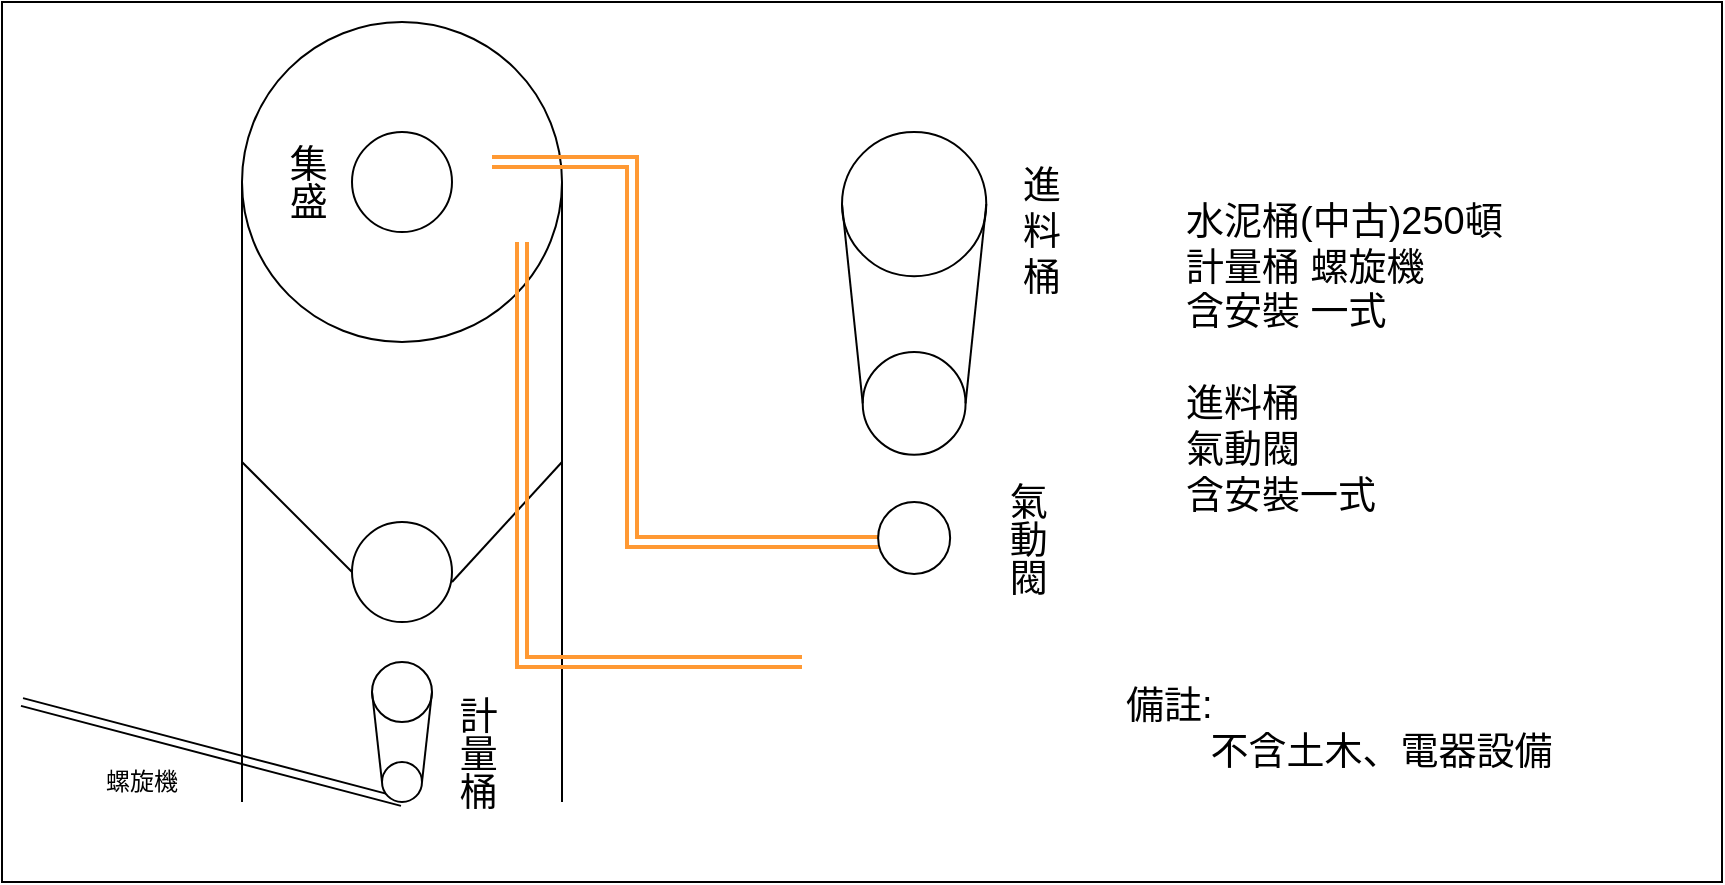 <mxfile version="26.2.12">
  <diagram name="第 1 页" id="KvyMxOhW3KtLjB043KVP">
    <mxGraphModel dx="1183" dy="626" grid="1" gridSize="10" guides="1" tooltips="1" connect="1" arrows="1" fold="1" page="1" pageScale="1" pageWidth="827" pageHeight="1169" math="0" shadow="0">
      <root>
        <mxCell id="0" />
        <mxCell id="1" parent="0" />
        <mxCell id="L8_3Eq7ttX2pcFZH22y1-33" value="" style="rounded=0;whiteSpace=wrap;html=1;" vertex="1" parent="1">
          <mxGeometry x="20" y="370" width="860" height="440" as="geometry" />
        </mxCell>
        <mxCell id="L8_3Eq7ttX2pcFZH22y1-1" value="" style="ellipse;whiteSpace=wrap;html=1;aspect=fixed;" vertex="1" parent="1">
          <mxGeometry x="140" y="380" width="160" height="160" as="geometry" />
        </mxCell>
        <mxCell id="L8_3Eq7ttX2pcFZH22y1-2" value="" style="ellipse;whiteSpace=wrap;html=1;aspect=fixed;" vertex="1" parent="1">
          <mxGeometry x="195" y="435" width="50" height="50" as="geometry" />
        </mxCell>
        <mxCell id="L8_3Eq7ttX2pcFZH22y1-4" value="&lt;font style=&quot;font-size: 19px;&quot;&gt;集盛&lt;/font&gt;" style="text;html=1;align=center;verticalAlign=middle;whiteSpace=wrap;rounded=0;horizontal=1;textDirection=vertical-lr;" vertex="1" parent="1">
          <mxGeometry x="160" y="435" width="20" height="50" as="geometry" />
        </mxCell>
        <mxCell id="L8_3Eq7ttX2pcFZH22y1-5" value="" style="endArrow=none;html=1;rounded=0;entryX=0;entryY=0.5;entryDx=0;entryDy=0;" edge="1" parent="1" target="L8_3Eq7ttX2pcFZH22y1-1">
          <mxGeometry width="50" height="50" relative="1" as="geometry">
            <mxPoint x="140" y="770" as="sourcePoint" />
            <mxPoint x="370" y="540" as="targetPoint" />
          </mxGeometry>
        </mxCell>
        <mxCell id="L8_3Eq7ttX2pcFZH22y1-6" value="" style="endArrow=none;html=1;rounded=0;entryX=0;entryY=0.5;entryDx=0;entryDy=0;" edge="1" parent="1">
          <mxGeometry width="50" height="50" relative="1" as="geometry">
            <mxPoint x="300" y="770" as="sourcePoint" />
            <mxPoint x="300" y="460" as="targetPoint" />
          </mxGeometry>
        </mxCell>
        <mxCell id="L8_3Eq7ttX2pcFZH22y1-7" value="" style="ellipse;whiteSpace=wrap;html=1;aspect=fixed;" vertex="1" parent="1">
          <mxGeometry x="195" y="630" width="50" height="50" as="geometry" />
        </mxCell>
        <mxCell id="L8_3Eq7ttX2pcFZH22y1-8" value="" style="endArrow=none;html=1;rounded=0;" edge="1" parent="1">
          <mxGeometry width="50" height="50" relative="1" as="geometry">
            <mxPoint x="245" y="660" as="sourcePoint" />
            <mxPoint x="300" y="600" as="targetPoint" />
          </mxGeometry>
        </mxCell>
        <mxCell id="L8_3Eq7ttX2pcFZH22y1-9" value="" style="endArrow=none;html=1;rounded=0;exitX=0;exitY=0.5;exitDx=0;exitDy=0;" edge="1" parent="1" source="L8_3Eq7ttX2pcFZH22y1-7">
          <mxGeometry width="50" height="50" relative="1" as="geometry">
            <mxPoint x="255" y="670" as="sourcePoint" />
            <mxPoint x="140" y="600" as="targetPoint" />
          </mxGeometry>
        </mxCell>
        <mxCell id="L8_3Eq7ttX2pcFZH22y1-10" value="" style="ellipse;whiteSpace=wrap;html=1;aspect=fixed;" vertex="1" parent="1">
          <mxGeometry x="205" y="700" width="30" height="30" as="geometry" />
        </mxCell>
        <mxCell id="L8_3Eq7ttX2pcFZH22y1-12" value="" style="shape=link;html=1;rounded=0;entryX=0.5;entryY=1;entryDx=0;entryDy=0;" edge="1" parent="1" target="L8_3Eq7ttX2pcFZH22y1-11">
          <mxGeometry width="100" relative="1" as="geometry">
            <mxPoint x="30" y="720" as="sourcePoint" />
            <mxPoint x="220" y="780" as="targetPoint" />
          </mxGeometry>
        </mxCell>
        <mxCell id="L8_3Eq7ttX2pcFZH22y1-15" style="rounded=0;orthogonalLoop=1;jettySize=auto;html=1;exitX=1;exitY=0.5;exitDx=0;exitDy=0;entryX=1;entryY=0.5;entryDx=0;entryDy=0;strokeColor=default;endArrow=none;startFill=0;" edge="1" parent="1" source="L8_3Eq7ttX2pcFZH22y1-11" target="L8_3Eq7ttX2pcFZH22y1-10">
          <mxGeometry relative="1" as="geometry" />
        </mxCell>
        <mxCell id="L8_3Eq7ttX2pcFZH22y1-16" style="rounded=0;orthogonalLoop=1;jettySize=auto;html=1;exitX=0;exitY=0.5;exitDx=0;exitDy=0;entryX=0;entryY=0.5;entryDx=0;entryDy=0;endArrow=none;startFill=0;" edge="1" parent="1" source="L8_3Eq7ttX2pcFZH22y1-11" target="L8_3Eq7ttX2pcFZH22y1-10">
          <mxGeometry relative="1" as="geometry" />
        </mxCell>
        <mxCell id="L8_3Eq7ttX2pcFZH22y1-11" value="" style="ellipse;whiteSpace=wrap;html=1;aspect=fixed;" vertex="1" parent="1">
          <mxGeometry x="210" y="750" width="20" height="20" as="geometry" />
        </mxCell>
        <mxCell id="L8_3Eq7ttX2pcFZH22y1-13" value="螺旋機" style="text;html=1;align=center;verticalAlign=middle;whiteSpace=wrap;rounded=0;" vertex="1" parent="1">
          <mxGeometry x="60" y="745" width="60" height="30" as="geometry" />
        </mxCell>
        <mxCell id="L8_3Eq7ttX2pcFZH22y1-17" value="&lt;font style=&quot;font-size: 19px;&quot;&gt;計量桶&lt;/font&gt;" style="text;html=1;align=center;verticalAlign=middle;whiteSpace=wrap;rounded=0;horizontal=1;textDirection=vertical-lr;" vertex="1" parent="1">
          <mxGeometry x="245" y="710" width="20" height="70" as="geometry" />
        </mxCell>
        <mxCell id="L8_3Eq7ttX2pcFZH22y1-18" value="" style="ellipse;whiteSpace=wrap;html=1;aspect=fixed;" vertex="1" parent="1">
          <mxGeometry x="440" y="435" width="72.14" height="72.14" as="geometry" />
        </mxCell>
        <mxCell id="L8_3Eq7ttX2pcFZH22y1-21" value="" style="ellipse;whiteSpace=wrap;html=1;aspect=fixed;" vertex="1" parent="1">
          <mxGeometry x="450.36" y="545" width="51.43" height="51.43" as="geometry" />
        </mxCell>
        <mxCell id="L8_3Eq7ttX2pcFZH22y1-19" style="rounded=0;orthogonalLoop=1;jettySize=auto;html=1;exitX=1;exitY=0.5;exitDx=0;exitDy=0;entryX=1;entryY=0.5;entryDx=0;entryDy=0;strokeColor=default;endArrow=none;startFill=0;" edge="1" parent="1" source="L8_3Eq7ttX2pcFZH22y1-21" target="L8_3Eq7ttX2pcFZH22y1-18">
          <mxGeometry relative="1" as="geometry" />
        </mxCell>
        <mxCell id="L8_3Eq7ttX2pcFZH22y1-20" style="rounded=0;orthogonalLoop=1;jettySize=auto;html=1;exitX=0;exitY=0.5;exitDx=0;exitDy=0;entryX=0;entryY=0.5;entryDx=0;entryDy=0;endArrow=none;startFill=0;" edge="1" parent="1" source="L8_3Eq7ttX2pcFZH22y1-21" target="L8_3Eq7ttX2pcFZH22y1-18">
          <mxGeometry relative="1" as="geometry" />
        </mxCell>
        <mxCell id="L8_3Eq7ttX2pcFZH22y1-23" value="" style="shape=link;html=1;rounded=0;strokeColor=#FF9933;strokeWidth=2;" edge="1" parent="1">
          <mxGeometry width="100" relative="1" as="geometry">
            <mxPoint x="420" y="700" as="sourcePoint" />
            <mxPoint x="280" y="490" as="targetPoint" />
            <Array as="points">
              <mxPoint x="280" y="700" />
            </Array>
          </mxGeometry>
        </mxCell>
        <mxCell id="L8_3Eq7ttX2pcFZH22y1-25" value="" style="shape=link;html=1;rounded=0;strokeColor=#FF9933;strokeWidth=2;" edge="1" parent="1">
          <mxGeometry width="100" relative="1" as="geometry">
            <mxPoint x="470" y="640" as="sourcePoint" />
            <mxPoint x="265" y="450" as="targetPoint" />
            <Array as="points">
              <mxPoint x="335" y="640" />
              <mxPoint x="335" y="450" />
            </Array>
          </mxGeometry>
        </mxCell>
        <mxCell id="L8_3Eq7ttX2pcFZH22y1-27" value="" style="ellipse;whiteSpace=wrap;html=1;aspect=fixed;" vertex="1" parent="1">
          <mxGeometry x="458.07" y="620" width="36" height="36" as="geometry" />
        </mxCell>
        <mxCell id="L8_3Eq7ttX2pcFZH22y1-28" value="&lt;font style=&quot;font-size: 19px;&quot;&gt;氣動閥&lt;/font&gt;" style="text;html=1;align=center;verticalAlign=middle;whiteSpace=wrap;rounded=0;horizontal=1;textDirection=vertical-lr;" vertex="1" parent="1">
          <mxGeometry x="520" y="603" width="20" height="70" as="geometry" />
        </mxCell>
        <mxCell id="L8_3Eq7ttX2pcFZH22y1-29" value="&lt;span style=&quot;font-size: 19px;&quot;&gt;進料桶&lt;/span&gt;" style="text;html=1;align=center;verticalAlign=middle;whiteSpace=wrap;rounded=0;horizontal=1;" vertex="1" parent="1">
          <mxGeometry x="530" y="450" width="20" height="70" as="geometry" />
        </mxCell>
        <mxCell id="L8_3Eq7ttX2pcFZH22y1-30" value="&lt;span style=&quot;font-size: 19px;&quot;&gt;水泥桶(中古)250頓&lt;/span&gt;&lt;div&gt;&lt;span style=&quot;font-size: 19px;&quot;&gt;計量桶 螺旋機&lt;/span&gt;&lt;/div&gt;&lt;div&gt;&lt;span style=&quot;font-size: 19px;&quot;&gt;含安裝 一式&lt;/span&gt;&lt;/div&gt;&lt;div&gt;&lt;span style=&quot;font-size: 19px;&quot;&gt;&lt;br&gt;&lt;/span&gt;&lt;/div&gt;&lt;div&gt;&lt;span style=&quot;font-size: 19px;&quot;&gt;進料桶&lt;/span&gt;&lt;/div&gt;&lt;div&gt;&lt;span style=&quot;font-size: 19px;&quot;&gt;氣動閥&lt;/span&gt;&lt;/div&gt;&lt;div&gt;&lt;span style=&quot;font-size: 19px;&quot;&gt;含安裝一式&lt;/span&gt;&lt;/div&gt;" style="text;html=1;align=left;verticalAlign=middle;whiteSpace=wrap;rounded=0;horizontal=1;" vertex="1" parent="1">
          <mxGeometry x="610" y="450" width="260" height="195" as="geometry" />
        </mxCell>
        <mxCell id="L8_3Eq7ttX2pcFZH22y1-31" value="&lt;span style=&quot;font-size: 19px;&quot;&gt;備註:&lt;/span&gt;&lt;div&gt;&lt;span style=&quot;font-size: 19px;&quot;&gt;&lt;span style=&quot;white-space: pre;&quot;&gt;&#x9;&lt;/span&gt;不含土木、電器設備&lt;span style=&quot;white-space: pre;&quot;&gt;&#x9;&lt;/span&gt;&lt;/span&gt;&lt;/div&gt;" style="text;html=1;align=left;verticalAlign=middle;whiteSpace=wrap;rounded=0;horizontal=1;" vertex="1" parent="1">
          <mxGeometry x="580" y="700" width="260" height="65" as="geometry" />
        </mxCell>
      </root>
    </mxGraphModel>
  </diagram>
</mxfile>
